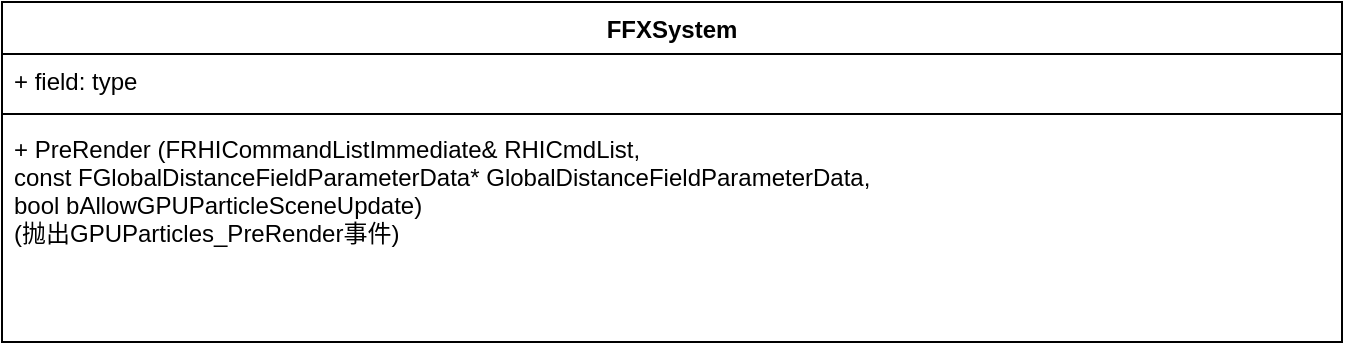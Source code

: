 <mxfile version="15.3.4" type="github"><diagram id="wHbARSNLRA1EWNGTAu_d" name="Page-1"><mxGraphModel dx="1422" dy="762" grid="1" gridSize="10" guides="1" tooltips="1" connect="1" arrows="1" fold="1" page="1" pageScale="1" pageWidth="850" pageHeight="1100" math="0" shadow="0"><root><mxCell id="0"/><mxCell id="1" parent="0"/><mxCell id="eXfhYOuFOX97DSjEPd0X-2" value="FFXSystem" style="swimlane;fontStyle=1;align=center;verticalAlign=top;childLayout=stackLayout;horizontal=1;startSize=26;horizontalStack=0;resizeParent=1;resizeParentMax=0;resizeLast=0;collapsible=1;marginBottom=0;hachureGap=4;pointerEvents=0;" vertex="1" parent="1"><mxGeometry x="80" y="40" width="670" height="170" as="geometry"/></mxCell><mxCell id="eXfhYOuFOX97DSjEPd0X-3" value="+ field: type" style="text;strokeColor=none;fillColor=none;align=left;verticalAlign=top;spacingLeft=4;spacingRight=4;overflow=hidden;rotatable=0;points=[[0,0.5],[1,0.5]];portConstraint=eastwest;" vertex="1" parent="eXfhYOuFOX97DSjEPd0X-2"><mxGeometry y="26" width="670" height="26" as="geometry"/></mxCell><mxCell id="eXfhYOuFOX97DSjEPd0X-4" value="" style="line;strokeWidth=1;fillColor=none;align=left;verticalAlign=middle;spacingTop=-1;spacingLeft=3;spacingRight=3;rotatable=0;labelPosition=right;points=[];portConstraint=eastwest;" vertex="1" parent="eXfhYOuFOX97DSjEPd0X-2"><mxGeometry y="52" width="670" height="8" as="geometry"/></mxCell><mxCell id="eXfhYOuFOX97DSjEPd0X-5" value="+ PreRender (FRHICommandListImmediate&amp; RHICmdList, &#10;const FGlobalDistanceFieldParameterData* GlobalDistanceFieldParameterData, &#10;bool bAllowGPUParticleSceneUpdate)&#10;(抛出GPUParticles_PreRender事件)" style="text;strokeColor=none;fillColor=none;align=left;verticalAlign=top;spacingLeft=4;spacingRight=4;overflow=hidden;rotatable=0;points=[[0,0.5],[1,0.5]];portConstraint=eastwest;" vertex="1" parent="eXfhYOuFOX97DSjEPd0X-2"><mxGeometry y="60" width="670" height="110" as="geometry"/></mxCell></root></mxGraphModel></diagram></mxfile>